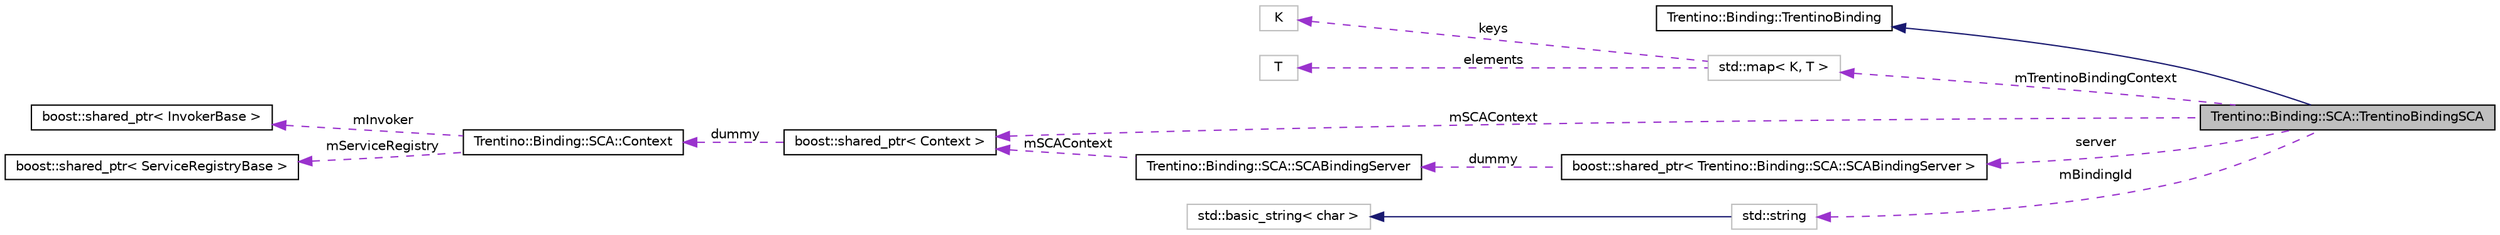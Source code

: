 digraph G
{
  edge [fontname="Helvetica",fontsize="10",labelfontname="Helvetica",labelfontsize="10"];
  node [fontname="Helvetica",fontsize="10",shape=record];
  rankdir="LR";
  Node1 [label="Trentino::Binding::SCA::TrentinoBindingSCA",height=0.2,width=0.4,color="black", fillcolor="grey75", style="filled" fontcolor="black"];
  Node2 -> Node1 [dir="back",color="midnightblue",fontsize="10",style="solid",fontname="Helvetica"];
  Node2 [label="Trentino::Binding::TrentinoBinding",height=0.2,width=0.4,color="black", fillcolor="white", style="filled",URL="$class_trentino_1_1_binding_1_1_trentino_binding.html",tooltip="A Trentino Binding all Bindings should implement this interface, so that the Binding Manager can mana..."];
  Node3 -> Node1 [dir="back",color="darkorchid3",fontsize="10",style="dashed",label=" mTrentinoBindingContext" ,fontname="Helvetica"];
  Node3 [label="std::map\< K, T \>",height=0.2,width=0.4,color="grey75", fillcolor="white", style="filled",tooltip="STL class."];
  Node4 -> Node3 [dir="back",color="darkorchid3",fontsize="10",style="dashed",label=" keys" ,fontname="Helvetica"];
  Node4 [label="K",height=0.2,width=0.4,color="grey75", fillcolor="white", style="filled"];
  Node5 -> Node3 [dir="back",color="darkorchid3",fontsize="10",style="dashed",label=" elements" ,fontname="Helvetica"];
  Node5 [label="T",height=0.2,width=0.4,color="grey75", fillcolor="white", style="filled"];
  Node6 -> Node1 [dir="back",color="darkorchid3",fontsize="10",style="dashed",label=" server" ,fontname="Helvetica"];
  Node6 [label="boost::shared_ptr\< Trentino::Binding::SCA::SCABindingServer \>",height=0.2,width=0.4,color="black", fillcolor="white", style="filled",URL="$classboost_1_1shared__ptr.html"];
  Node7 -> Node6 [dir="back",color="darkorchid3",fontsize="10",style="dashed",label=" dummy" ,fontname="Helvetica"];
  Node7 [label="Trentino::Binding::SCA::SCABindingServer",height=0.2,width=0.4,color="black", fillcolor="white", style="filled",URL="$class_trentino_1_1_binding_1_1_s_c_a_1_1_s_c_a_binding_server.html",tooltip="The SCA Binding TCP Server."];
  Node8 -> Node7 [dir="back",color="darkorchid3",fontsize="10",style="dashed",label=" mSCAContext" ,fontname="Helvetica"];
  Node8 [label="boost::shared_ptr\< Context \>",height=0.2,width=0.4,color="black", fillcolor="white", style="filled",URL="$classboost_1_1shared__ptr.html"];
  Node9 -> Node8 [dir="back",color="darkorchid3",fontsize="10",style="dashed",label=" dummy" ,fontname="Helvetica"];
  Node9 [label="Trentino::Binding::SCA::Context",height=0.2,width=0.4,color="black", fillcolor="white", style="filled",URL="$class_trentino_1_1_binding_1_1_s_c_a_1_1_context.html",tooltip="This clas contains external dependencies of the SCA Binding Module."];
  Node10 -> Node9 [dir="back",color="darkorchid3",fontsize="10",style="dashed",label=" mInvoker" ,fontname="Helvetica"];
  Node10 [label="boost::shared_ptr\< InvokerBase \>",height=0.2,width=0.4,color="black", fillcolor="white", style="filled",URL="$classboost_1_1shared__ptr.html"];
  Node11 -> Node9 [dir="back",color="darkorchid3",fontsize="10",style="dashed",label=" mServiceRegistry" ,fontname="Helvetica"];
  Node11 [label="boost::shared_ptr\< ServiceRegistryBase \>",height=0.2,width=0.4,color="black", fillcolor="white", style="filled",URL="$classboost_1_1shared__ptr.html"];
  Node8 -> Node1 [dir="back",color="darkorchid3",fontsize="10",style="dashed",label=" mSCAContext" ,fontname="Helvetica"];
  Node12 -> Node1 [dir="back",color="darkorchid3",fontsize="10",style="dashed",label=" mBindingId" ,fontname="Helvetica"];
  Node12 [label="std::string",height=0.2,width=0.4,color="grey75", fillcolor="white", style="filled",tooltip="STL class."];
  Node13 -> Node12 [dir="back",color="midnightblue",fontsize="10",style="solid",fontname="Helvetica"];
  Node13 [label="std::basic_string\< char \>",height=0.2,width=0.4,color="grey75", fillcolor="white", style="filled",tooltip="STL class."];
}
